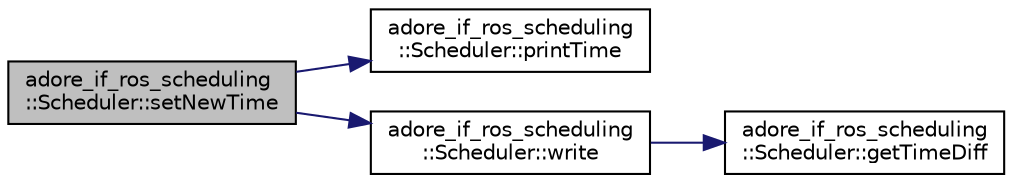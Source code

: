 digraph "adore_if_ros_scheduling::Scheduler::setNewTime"
{
 // LATEX_PDF_SIZE
  edge [fontname="Helvetica",fontsize="10",labelfontname="Helvetica",labelfontsize="10"];
  node [fontname="Helvetica",fontsize="10",shape=record];
  rankdir="LR";
  Node1 [label="adore_if_ros_scheduling\l::Scheduler::setNewTime",height=0.2,width=0.4,color="black", fillcolor="grey75", style="filled", fontcolor="black",tooltip=" "];
  Node1 -> Node2 [color="midnightblue",fontsize="10",style="solid",fontname="Helvetica"];
  Node2 [label="adore_if_ros_scheduling\l::Scheduler::printTime",height=0.2,width=0.4,color="black", fillcolor="white", style="filled",URL="$classadore__if__ros__scheduling_1_1Scheduler.html#a1915a2eb691fa3f748c21421786d9de0",tooltip=" "];
  Node1 -> Node3 [color="midnightblue",fontsize="10",style="solid",fontname="Helvetica"];
  Node3 [label="adore_if_ros_scheduling\l::Scheduler::write",height=0.2,width=0.4,color="black", fillcolor="white", style="filled",URL="$classadore__if__ros__scheduling_1_1Scheduler.html#aec36dacfef6d8117c349e951c6091c71",tooltip=" "];
  Node3 -> Node4 [color="midnightblue",fontsize="10",style="solid",fontname="Helvetica"];
  Node4 [label="adore_if_ros_scheduling\l::Scheduler::getTimeDiff",height=0.2,width=0.4,color="black", fillcolor="white", style="filled",URL="$classadore__if__ros__scheduling_1_1Scheduler.html#ac958dc3397c67e69a269b03560c44326",tooltip=" "];
}
